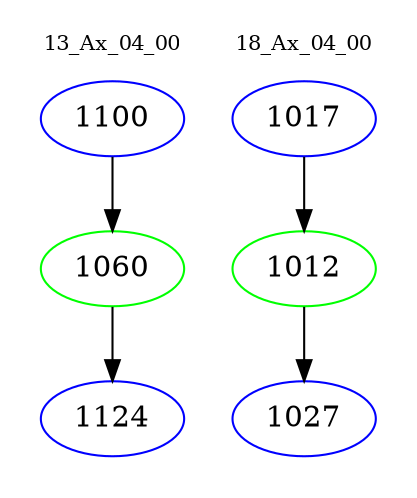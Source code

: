 digraph{
subgraph cluster_0 {
color = white
label = "13_Ax_04_00";
fontsize=10;
T0_1100 [label="1100", color="blue"]
T0_1100 -> T0_1060 [color="black"]
T0_1060 [label="1060", color="green"]
T0_1060 -> T0_1124 [color="black"]
T0_1124 [label="1124", color="blue"]
}
subgraph cluster_1 {
color = white
label = "18_Ax_04_00";
fontsize=10;
T1_1017 [label="1017", color="blue"]
T1_1017 -> T1_1012 [color="black"]
T1_1012 [label="1012", color="green"]
T1_1012 -> T1_1027 [color="black"]
T1_1027 [label="1027", color="blue"]
}
}
